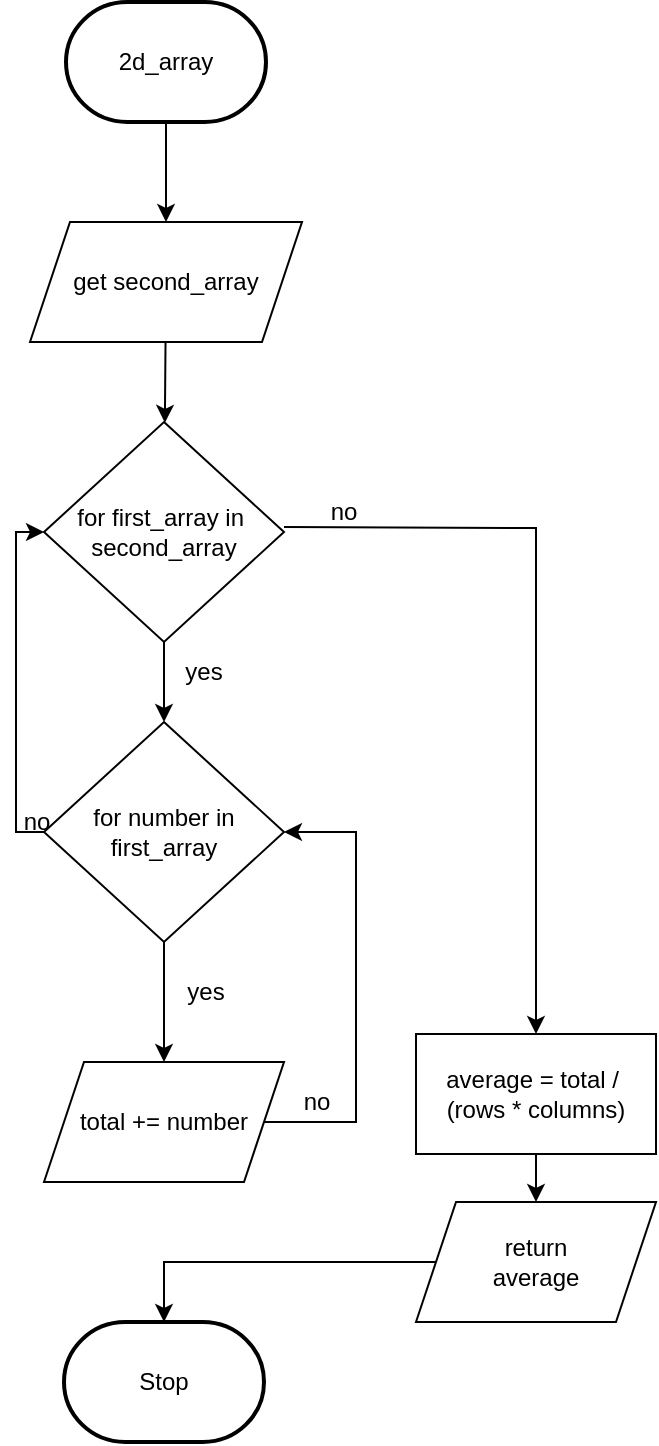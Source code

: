 <mxfile>
    <diagram id="JqOo338mFjRoOCTTENWM" name="Page-1">
        <mxGraphModel dx="1074" dy="1878" grid="1" gridSize="10" guides="1" tooltips="1" connect="1" arrows="1" fold="1" page="1" pageScale="1" pageWidth="827" pageHeight="1169" math="0" shadow="0">
            <root>
                <mxCell id="0"/>
                <mxCell id="1" parent="0"/>
                <mxCell id="19" value="" style="edgeStyle=none;html=1;" parent="1" source="20" target="30" edge="1">
                    <mxGeometry relative="1" as="geometry"/>
                </mxCell>
                <mxCell id="20" value="2d_array" style="strokeWidth=2;html=1;shape=mxgraph.flowchart.terminator;whiteSpace=wrap;" parent="1" vertex="1">
                    <mxGeometry x="35" y="-1160" width="100" height="60" as="geometry"/>
                </mxCell>
                <mxCell id="21" value="Stop" style="strokeWidth=2;html=1;shape=mxgraph.flowchart.terminator;whiteSpace=wrap;rounded=1;" parent="1" vertex="1">
                    <mxGeometry x="34" y="-500" width="100" height="60" as="geometry"/>
                </mxCell>
                <mxCell id="22" value="" style="edgeStyle=none;html=1;" parent="1" source="24" target="33" edge="1">
                    <mxGeometry relative="1" as="geometry"/>
                </mxCell>
                <mxCell id="24" value="for first_array in&amp;nbsp;&lt;br&gt;second_array" style="rhombus;whiteSpace=wrap;html=1;" parent="1" vertex="1">
                    <mxGeometry x="24" y="-950" width="120" height="110" as="geometry"/>
                </mxCell>
                <mxCell id="26" value="yes" style="text;html=1;strokeColor=none;fillColor=none;align=center;verticalAlign=middle;whiteSpace=wrap;rounded=0;" parent="1" vertex="1">
                    <mxGeometry x="74" y="-840" width="60" height="30" as="geometry"/>
                </mxCell>
                <mxCell id="44" style="edgeStyle=none;rounded=0;html=1;exitX=0;exitY=0.75;exitDx=0;exitDy=0;entryX=0.5;entryY=0;entryDx=0;entryDy=0;" parent="1" source="27" target="43" edge="1">
                    <mxGeometry relative="1" as="geometry">
                        <Array as="points">
                            <mxPoint x="270" y="-897"/>
                        </Array>
                    </mxGeometry>
                </mxCell>
                <mxCell id="27" value="no" style="text;html=1;strokeColor=none;fillColor=none;align=center;verticalAlign=middle;whiteSpace=wrap;rounded=0;" parent="1" vertex="1">
                    <mxGeometry x="144" y="-920" width="60" height="30" as="geometry"/>
                </mxCell>
                <mxCell id="40" style="edgeStyle=none;rounded=0;html=1;exitX=1;exitY=0.5;exitDx=0;exitDy=0;entryX=1;entryY=0.5;entryDx=0;entryDy=0;" parent="1" source="28" target="33" edge="1">
                    <mxGeometry relative="1" as="geometry">
                        <Array as="points">
                            <mxPoint x="180" y="-600"/>
                            <mxPoint x="180" y="-745"/>
                        </Array>
                    </mxGeometry>
                </mxCell>
                <mxCell id="28" value="total += number" style="shape=parallelogram;perimeter=parallelogramPerimeter;whiteSpace=wrap;html=1;fixedSize=1;" parent="1" vertex="1">
                    <mxGeometry x="24" y="-630" width="120" height="60" as="geometry"/>
                </mxCell>
                <mxCell id="29" value="" style="edgeStyle=none;html=1;" parent="1" source="30" target="24" edge="1">
                    <mxGeometry relative="1" as="geometry"/>
                </mxCell>
                <mxCell id="30" value="get second_array" style="shape=parallelogram;perimeter=parallelogramPerimeter;whiteSpace=wrap;html=1;fixedSize=1;" parent="1" vertex="1">
                    <mxGeometry x="17" y="-1050" width="136" height="60" as="geometry"/>
                </mxCell>
                <mxCell id="31" style="edgeStyle=none;html=1;entryX=0.5;entryY=0;entryDx=0;entryDy=0;" parent="1" source="33" target="28" edge="1">
                    <mxGeometry relative="1" as="geometry"/>
                </mxCell>
                <mxCell id="41" style="edgeStyle=none;rounded=0;html=1;exitX=0;exitY=0.5;exitDx=0;exitDy=0;entryX=0;entryY=0.5;entryDx=0;entryDy=0;" parent="1" source="33" target="24" edge="1">
                    <mxGeometry relative="1" as="geometry">
                        <Array as="points">
                            <mxPoint x="10" y="-745"/>
                            <mxPoint x="10" y="-895"/>
                        </Array>
                    </mxGeometry>
                </mxCell>
                <mxCell id="33" value="for number in first_array" style="rhombus;whiteSpace=wrap;html=1;" parent="1" vertex="1">
                    <mxGeometry x="24" y="-800" width="120" height="110" as="geometry"/>
                </mxCell>
                <mxCell id="35" value="yes" style="text;html=1;strokeColor=none;fillColor=none;align=center;verticalAlign=middle;whiteSpace=wrap;rounded=0;" parent="1" vertex="1">
                    <mxGeometry x="75" y="-680" width="60" height="30" as="geometry"/>
                </mxCell>
                <mxCell id="36" style="edgeStyle=none;rounded=0;html=1;entryX=0.5;entryY=0;entryDx=0;entryDy=0;entryPerimeter=0;endArrow=classic;endFill=1;" parent="1" source="37" target="21" edge="1">
                    <mxGeometry relative="1" as="geometry">
                        <Array as="points">
                            <mxPoint x="84" y="-530"/>
                        </Array>
                    </mxGeometry>
                </mxCell>
                <mxCell id="37" value="return&lt;br&gt;average" style="shape=parallelogram;perimeter=parallelogramPerimeter;whiteSpace=wrap;html=1;fixedSize=1;" parent="1" vertex="1">
                    <mxGeometry x="210" y="-560" width="120" height="60" as="geometry"/>
                </mxCell>
                <mxCell id="45" style="edgeStyle=none;rounded=0;html=1;exitX=0.5;exitY=1;exitDx=0;exitDy=0;entryX=0.5;entryY=0;entryDx=0;entryDy=0;" parent="1" source="43" target="37" edge="1">
                    <mxGeometry relative="1" as="geometry"/>
                </mxCell>
                <mxCell id="43" value="average = total /&amp;nbsp; (rows * columns)" style="rounded=0;whiteSpace=wrap;html=1;" parent="1" vertex="1">
                    <mxGeometry x="210" y="-644" width="120" height="60" as="geometry"/>
                </mxCell>
                <mxCell id="46" value="no" style="text;html=1;align=center;verticalAlign=middle;resizable=0;points=[];autosize=1;strokeColor=none;fillColor=none;" parent="1" vertex="1">
                    <mxGeometry x="145" y="-620" width="30" height="20" as="geometry"/>
                </mxCell>
                <mxCell id="47" value="no" style="text;html=1;align=center;verticalAlign=middle;resizable=0;points=[];autosize=1;strokeColor=none;fillColor=none;" parent="1" vertex="1">
                    <mxGeometry x="5" y="-760" width="30" height="20" as="geometry"/>
                </mxCell>
            </root>
        </mxGraphModel>
    </diagram>
</mxfile>